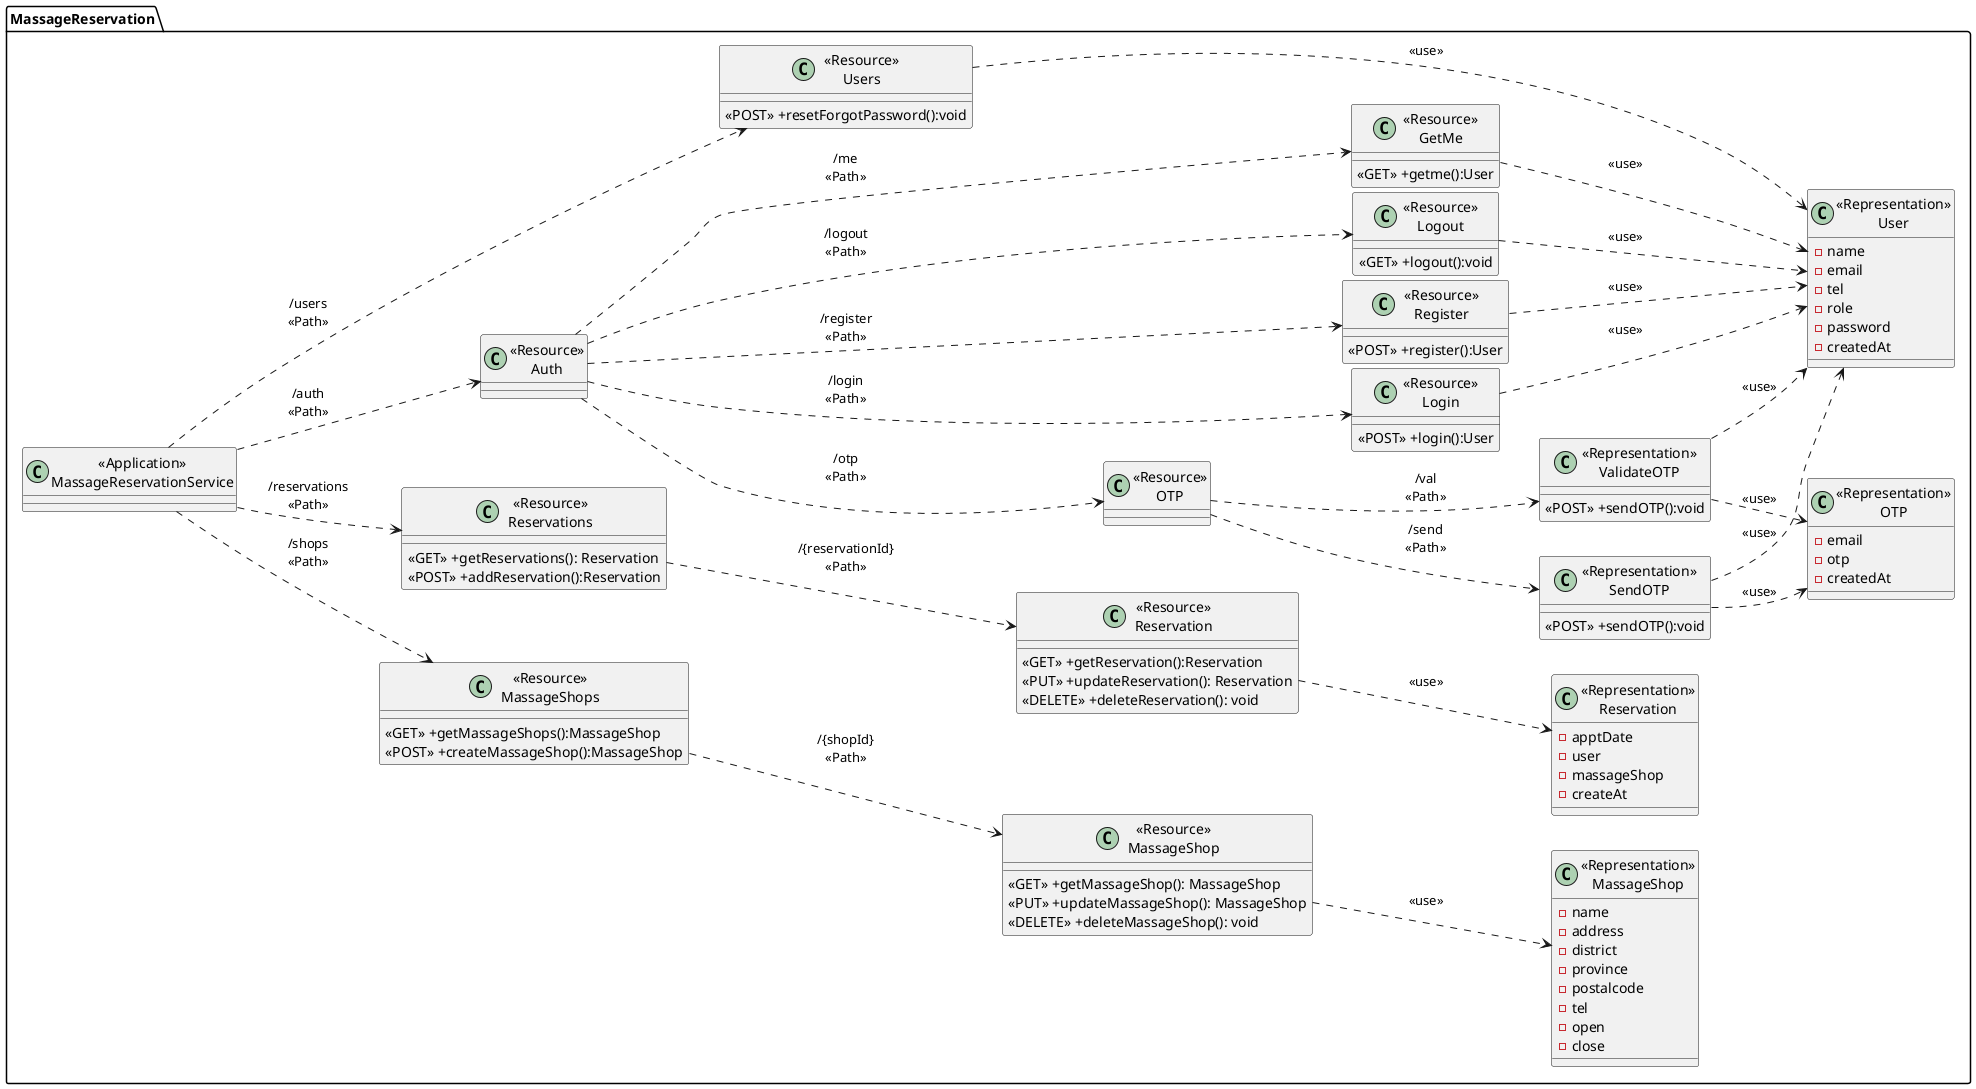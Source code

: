 @startuml
left to right direction
package "MassageReservation"{
    class "<<Application>>\nMassageReservationService" as MassageReservationService{}

    class "<<Resource>>\nMassageShops" as ResourceMassageShops{
        <<GET>> +getMassageShops():MassageShop
        <<POST>> +createMassageShop():MassageShop
    }

    class "<<Resource>>\nMassageShop" as ResourceMassageShop {
        <<GET>> +getMassageShop(): MassageShop
        <<PUT>> +updateMassageShop(): MassageShop
        <<DELETE>> +deleteMassageShop(): void
    }

    class "<<Representation>>\nMassageShop" as RepresentationMassageShop {
        -name
        -address
        -district
        -province
        -postalcode
        -tel
        -open
        -close
    }

    class "<<Resource>>\nReservations" as ResourceReservations{
        <<GET>> +getReservations(): Reservation
        <<POST>> +addReservation():Reservation
    }

    class "<<Resource>>\nReservation" as ResourceReservation{
        <<GET>> +getReservation():Reservation
        <<PUT>> +updateReservation(): Reservation
        <<DELETE>> +deleteReservation(): void
    }

    class "<<Representation>>\nReservation" as RepresentationReservation {
        -apptDate
        -user
        -massageShop
        -createAt
    }
    class "<<Resource>>\nAuth" as ResourceAuth{
    }
    class "<<Resource>>\nRegister" as ResourceRegister{
        <<POST>> +register():User
    }
    class "<<Resource>>\nLogin" as ResourceLogin{
        <<POST>> +login():User
    }
    class "<<Resource>>\nLogout" as ResourceLogout{
        <<GET>> +logout():void
    }
    class "<<Resource>>\nGetMe" as ResourceGetMe{
        <<GET>> +getme():User
    }
    class "<<Resource>>\nOTP" as ResourceOTP{

    }
    class "<<Representation>>\nSendOTP" as RepresentationSendOTP{
        <<POST>> +sendOTP():void
    }
    class "<<Representation>>\nValidateOTP" as RepresentationValidateOTP{
        <<POST>> +sendOTP():void
    }
    class "<<Representation>>\nOTP" as RepresentationOTP {
        -email
        -otp
        -createdAt
    }

    class "<<Resource>>\nUsers" as ResourceUsers{
        <<POST>> +resetForgotPassword():void
    }

    class "<<Representation>>\nUser" as RepresentationUser {
        -name
        -email
        -tel
        -role
        -password
        -createdAt
    }
    
}

MassageReservationService ..> ResourceMassageShops:"/shops\n<<Path>>"
ResourceMassageShops ..> ResourceMassageShop: "/{shopId}\n<<Path>>"
ResourceMassageShop ..> RepresentationMassageShop: "<<use>>"

MassageReservationService ..> ResourceReservations:"/reservations\n<<Path>>"
ResourceReservations ..> ResourceReservation: "/{reservationId}\n<<Path>>"
ResourceReservation ..> RepresentationReservation: "<<use>>"

MassageReservationService ..> ResourceAuth:"/auth\n<<Path>>"
ResourceAuth ..> ResourceRegister: "/register\n<<Path>>"
ResourceAuth ..> ResourceLogin: "/login\n<<Path>>"
ResourceAuth ..> ResourceLogout: "/logout\n<<Path>>"
ResourceAuth ..> ResourceGetMe: "/me\n<<Path>>"
ResourceAuth ..> ResourceOTP: "/otp\n<<Path>>"
ResourceOTP ..> RepresentationSendOTP: "/send\n<<Path>>"
ResourceOTP ..> RepresentationValidateOTP: "/val\n<<Path>>"

ResourceRegister ..> RepresentationUser: "<<use>>"
ResourceLogin ..> RepresentationUser: "<<use>>"
ResourceLogout ..> RepresentationUser: "<<use>>"
ResourceGetMe ..> RepresentationUser: "<<use>>"
RepresentationValidateOTP ..> RepresentationUser: "<<use>>"
RepresentationSendOTP ..> RepresentationUser: "<<use>>"

RepresentationSendOTP ..> RepresentationOTP: "<<use>>"
RepresentationValidateOTP ..> RepresentationOTP: "<<use>>"

MassageReservationService ..> ResourceUsers: "/users\n<<Path>>"
ResourceUsers ..> RepresentationUser:"<<use>>"
@enduml